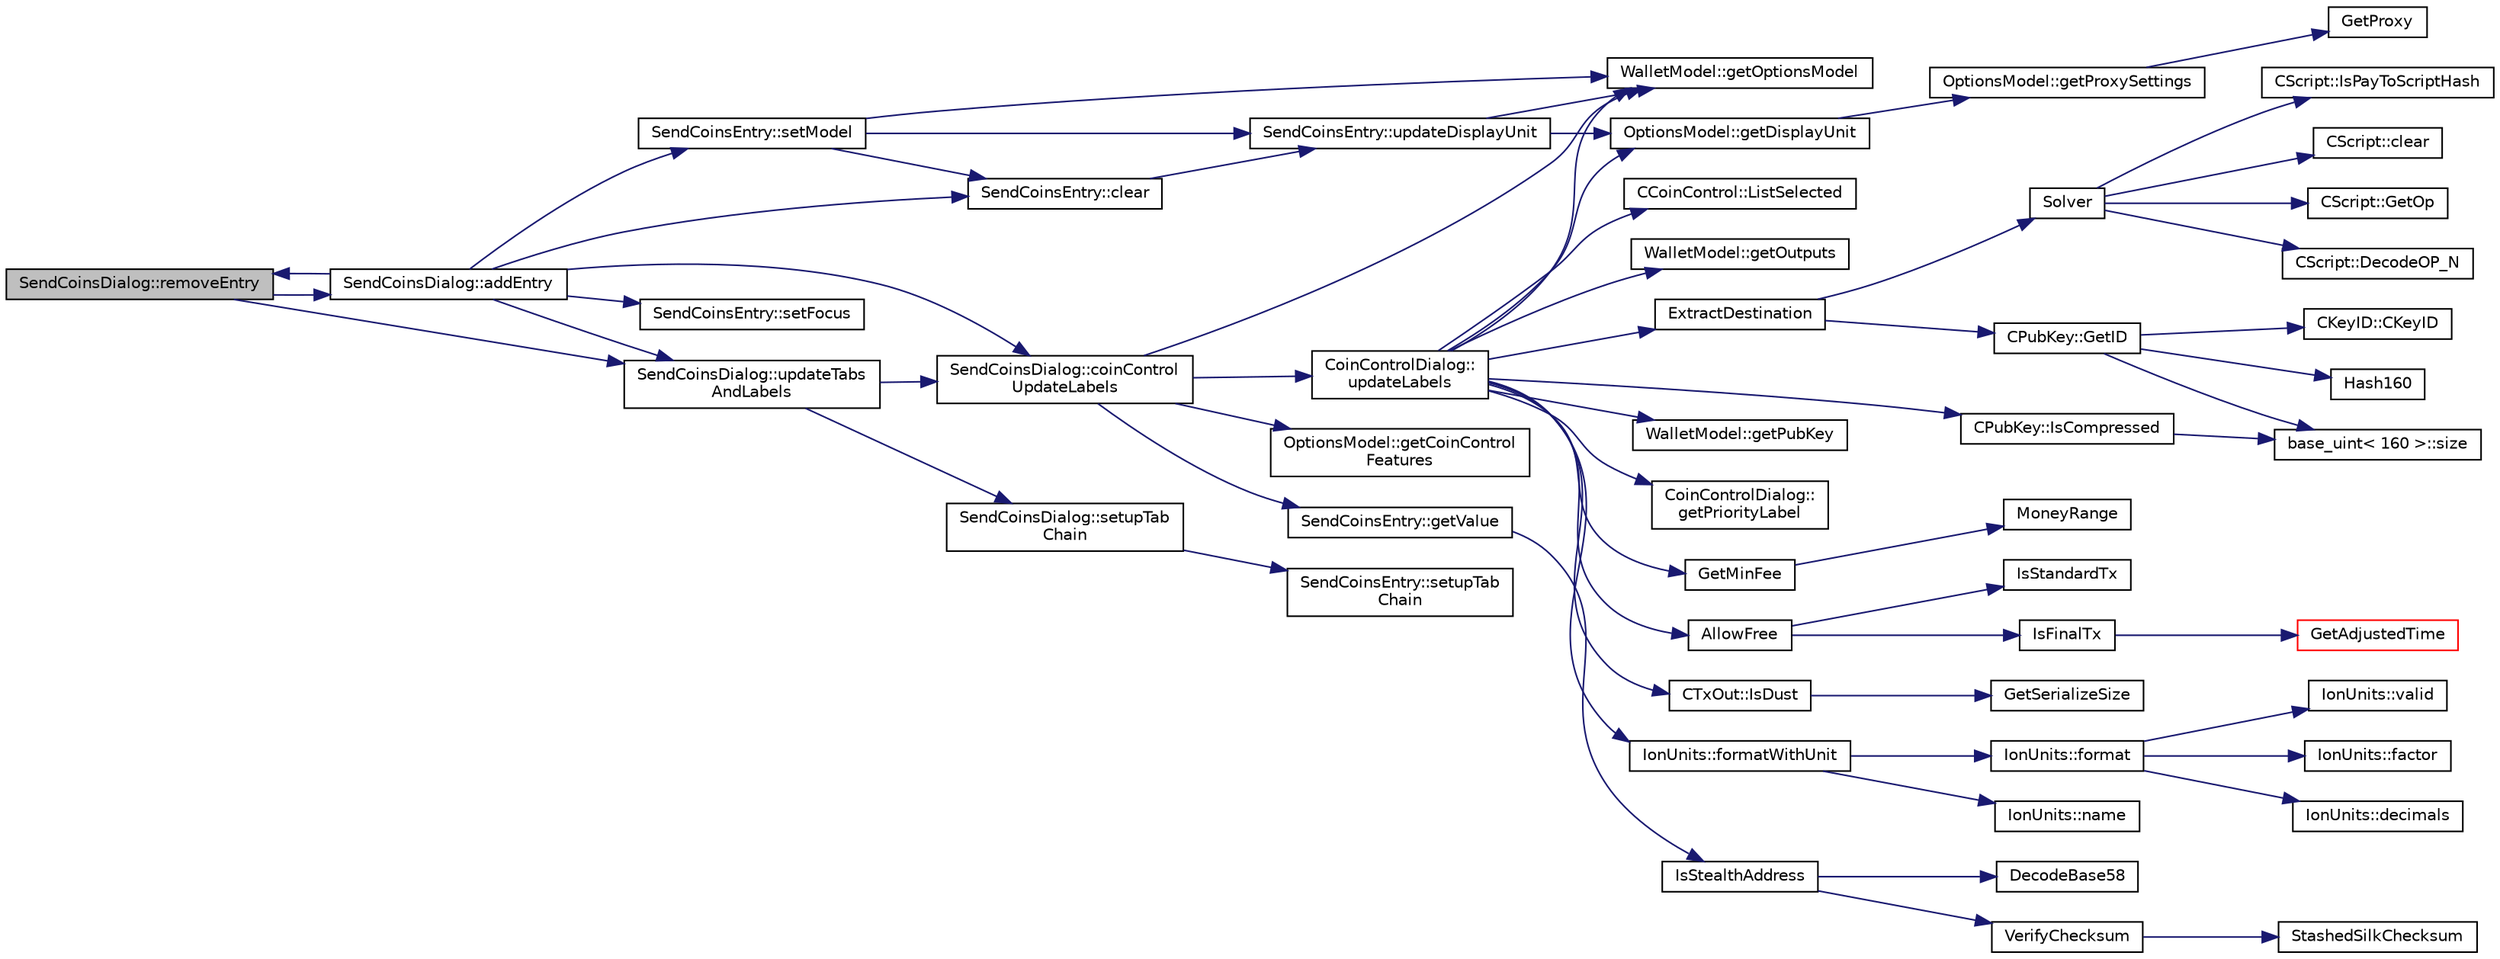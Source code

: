 digraph "SendCoinsDialog::removeEntry"
{
  edge [fontname="Helvetica",fontsize="10",labelfontname="Helvetica",labelfontsize="10"];
  node [fontname="Helvetica",fontsize="10",shape=record];
  rankdir="LR";
  Node1110 [label="SendCoinsDialog::removeEntry",height=0.2,width=0.4,color="black", fillcolor="grey75", style="filled", fontcolor="black"];
  Node1110 -> Node1111 [color="midnightblue",fontsize="10",style="solid",fontname="Helvetica"];
  Node1111 [label="SendCoinsDialog::addEntry",height=0.2,width=0.4,color="black", fillcolor="white", style="filled",URL="$d6/de6/class_send_coins_dialog.html#a3d680a76b967641115c6ff2fa83fb62a"];
  Node1111 -> Node1112 [color="midnightblue",fontsize="10",style="solid",fontname="Helvetica"];
  Node1112 [label="SendCoinsEntry::setModel",height=0.2,width=0.4,color="black", fillcolor="white", style="filled",URL="$d0/dbc/class_send_coins_entry.html#a831f8f9a63acd77b7d66d5393e12310b"];
  Node1112 -> Node1113 [color="midnightblue",fontsize="10",style="solid",fontname="Helvetica"];
  Node1113 [label="WalletModel::getOptionsModel",height=0.2,width=0.4,color="black", fillcolor="white", style="filled",URL="$d4/d27/class_wallet_model.html#a96d53e56b3f8f07537ea2523f7a7d300"];
  Node1112 -> Node1114 [color="midnightblue",fontsize="10",style="solid",fontname="Helvetica"];
  Node1114 [label="SendCoinsEntry::updateDisplayUnit",height=0.2,width=0.4,color="black", fillcolor="white", style="filled",URL="$d0/dbc/class_send_coins_entry.html#a6ff4bd5b370545bcfd6214e866ee33f3"];
  Node1114 -> Node1113 [color="midnightblue",fontsize="10",style="solid",fontname="Helvetica"];
  Node1114 -> Node1115 [color="midnightblue",fontsize="10",style="solid",fontname="Helvetica"];
  Node1115 [label="OptionsModel::getDisplayUnit",height=0.2,width=0.4,color="black", fillcolor="white", style="filled",URL="$da/d1f/class_options_model.html#a3b6e4d4ef42be3aaba315b8cd14f468e"];
  Node1115 -> Node1116 [color="midnightblue",fontsize="10",style="solid",fontname="Helvetica"];
  Node1116 [label="OptionsModel::getProxySettings",height=0.2,width=0.4,color="black", fillcolor="white", style="filled",URL="$da/d1f/class_options_model.html#a0fa582a801df3753c2c50840c40bb350"];
  Node1116 -> Node1117 [color="midnightblue",fontsize="10",style="solid",fontname="Helvetica"];
  Node1117 [label="GetProxy",height=0.2,width=0.4,color="black", fillcolor="white", style="filled",URL="$d0/d0e/netbase_8cpp.html#a4e67b39fc1769663260d791d2f4d049d"];
  Node1112 -> Node1118 [color="midnightblue",fontsize="10",style="solid",fontname="Helvetica"];
  Node1118 [label="SendCoinsEntry::clear",height=0.2,width=0.4,color="black", fillcolor="white", style="filled",URL="$d0/dbc/class_send_coins_entry.html#abff66fcd456c82144e7a2c410f5082ac"];
  Node1118 -> Node1114 [color="midnightblue",fontsize="10",style="solid",fontname="Helvetica"];
  Node1111 -> Node1110 [color="midnightblue",fontsize="10",style="solid",fontname="Helvetica"];
  Node1111 -> Node1119 [color="midnightblue",fontsize="10",style="solid",fontname="Helvetica"];
  Node1119 [label="SendCoinsDialog::coinControl\lUpdateLabels",height=0.2,width=0.4,color="black", fillcolor="white", style="filled",URL="$d6/de6/class_send_coins_dialog.html#ae4f429aabcaf309aa314b90049be2a74"];
  Node1119 -> Node1113 [color="midnightblue",fontsize="10",style="solid",fontname="Helvetica"];
  Node1119 -> Node1120 [color="midnightblue",fontsize="10",style="solid",fontname="Helvetica"];
  Node1120 [label="OptionsModel::getCoinControl\lFeatures",height=0.2,width=0.4,color="black", fillcolor="white", style="filled",URL="$da/d1f/class_options_model.html#ace6c871068f613aee277e37bfdc988c0"];
  Node1119 -> Node1121 [color="midnightblue",fontsize="10",style="solid",fontname="Helvetica"];
  Node1121 [label="SendCoinsEntry::getValue",height=0.2,width=0.4,color="black", fillcolor="white", style="filled",URL="$d0/dbc/class_send_coins_entry.html#af36fb0ed9e2e07079c1a982b31e793c8"];
  Node1121 -> Node1122 [color="midnightblue",fontsize="10",style="solid",fontname="Helvetica"];
  Node1122 [label="IsStealthAddress",height=0.2,width=0.4,color="black", fillcolor="white", style="filled",URL="$db/d2d/stealth_8cpp.html#a26c89afcb720e8b1a9c9dadaee26757b"];
  Node1122 -> Node1123 [color="midnightblue",fontsize="10",style="solid",fontname="Helvetica"];
  Node1123 [label="DecodeBase58",height=0.2,width=0.4,color="black", fillcolor="white", style="filled",URL="$db/d9c/base58_8cpp.html#a0f74d1d6e7e982cad4b0e538acea4538",tooltip="Decode a base58-encoded string (psz) into a byte vector (vchRet). "];
  Node1122 -> Node1124 [color="midnightblue",fontsize="10",style="solid",fontname="Helvetica"];
  Node1124 [label="VerifyChecksum",height=0.2,width=0.4,color="black", fillcolor="white", style="filled",URL="$db/d2d/stealth_8cpp.html#a5ff6f6775db5f747f5088c7ef8264b74"];
  Node1124 -> Node1125 [color="midnightblue",fontsize="10",style="solid",fontname="Helvetica"];
  Node1125 [label="StashedSilkChecksum",height=0.2,width=0.4,color="black", fillcolor="white", style="filled",URL="$db/d2d/stealth_8cpp.html#abb79a3b98a10b85daf3f3ff35c1cbfa8"];
  Node1119 -> Node1126 [color="midnightblue",fontsize="10",style="solid",fontname="Helvetica"];
  Node1126 [label="CoinControlDialog::\lupdateLabels",height=0.2,width=0.4,color="black", fillcolor="white", style="filled",URL="$dd/dfb/class_coin_control_dialog.html#a4fc60e89b097952ff22dc0f9c58c87d9"];
  Node1126 -> Node1127 [color="midnightblue",fontsize="10",style="solid",fontname="Helvetica"];
  Node1127 [label="CCoinControl::ListSelected",height=0.2,width=0.4,color="black", fillcolor="white", style="filled",URL="$dc/d48/class_c_coin_control.html#a176b3a32b5f623fe25b8e61ca561422e"];
  Node1126 -> Node1128 [color="midnightblue",fontsize="10",style="solid",fontname="Helvetica"];
  Node1128 [label="WalletModel::getOutputs",height=0.2,width=0.4,color="black", fillcolor="white", style="filled",URL="$d4/d27/class_wallet_model.html#a5237ea4d9724807a05e2944e5ce6f181"];
  Node1126 -> Node1129 [color="midnightblue",fontsize="10",style="solid",fontname="Helvetica"];
  Node1129 [label="ExtractDestination",height=0.2,width=0.4,color="black", fillcolor="white", style="filled",URL="$dd/d0f/script_8cpp.html#a951f7e601746ae076afdf3169ecca2fc"];
  Node1129 -> Node1130 [color="midnightblue",fontsize="10",style="solid",fontname="Helvetica"];
  Node1130 [label="Solver",height=0.2,width=0.4,color="black", fillcolor="white", style="filled",URL="$dd/d0f/script_8cpp.html#a6ee6be50bff44464e905680c6fcee6dc"];
  Node1130 -> Node1131 [color="midnightblue",fontsize="10",style="solid",fontname="Helvetica"];
  Node1131 [label="CScript::IsPayToScriptHash",height=0.2,width=0.4,color="black", fillcolor="white", style="filled",URL="$d9/d4b/class_c_script.html#a0c3729c606d318923dc06f95d85a0971"];
  Node1130 -> Node1132 [color="midnightblue",fontsize="10",style="solid",fontname="Helvetica"];
  Node1132 [label="CScript::clear",height=0.2,width=0.4,color="black", fillcolor="white", style="filled",URL="$d9/d4b/class_c_script.html#a7b2baf842621f07c4939408acf63377c"];
  Node1130 -> Node1133 [color="midnightblue",fontsize="10",style="solid",fontname="Helvetica"];
  Node1133 [label="CScript::GetOp",height=0.2,width=0.4,color="black", fillcolor="white", style="filled",URL="$d9/d4b/class_c_script.html#a94635ed93d8d244ec3acfa83f9ecfe5f"];
  Node1130 -> Node1134 [color="midnightblue",fontsize="10",style="solid",fontname="Helvetica"];
  Node1134 [label="CScript::DecodeOP_N",height=0.2,width=0.4,color="black", fillcolor="white", style="filled",URL="$d9/d4b/class_c_script.html#a7f975fca06b3e9a17da8ba23c7647e2e"];
  Node1129 -> Node1135 [color="midnightblue",fontsize="10",style="solid",fontname="Helvetica"];
  Node1135 [label="CPubKey::GetID",height=0.2,width=0.4,color="black", fillcolor="white", style="filled",URL="$da/d4e/class_c_pub_key.html#a2675f7e6f72eff68e7a5227289feb021"];
  Node1135 -> Node1136 [color="midnightblue",fontsize="10",style="solid",fontname="Helvetica"];
  Node1136 [label="CKeyID::CKeyID",height=0.2,width=0.4,color="black", fillcolor="white", style="filled",URL="$dd/d88/class_c_key_i_d.html#a01dbd3c37820a2ffe89d106c6a7cf53d"];
  Node1135 -> Node1137 [color="midnightblue",fontsize="10",style="solid",fontname="Helvetica"];
  Node1137 [label="Hash160",height=0.2,width=0.4,color="black", fillcolor="white", style="filled",URL="$db/dfb/hash_8h.html#a4490f70ddae16e9e48460a0416a48a6b"];
  Node1135 -> Node1138 [color="midnightblue",fontsize="10",style="solid",fontname="Helvetica"];
  Node1138 [label="base_uint\< 160 \>::size",height=0.2,width=0.4,color="black", fillcolor="white", style="filled",URL="$da/df7/classbase__uint.html#a1f49b034e686269601ea89b0319b8004"];
  Node1126 -> Node1139 [color="midnightblue",fontsize="10",style="solid",fontname="Helvetica"];
  Node1139 [label="WalletModel::getPubKey",height=0.2,width=0.4,color="black", fillcolor="white", style="filled",URL="$d4/d27/class_wallet_model.html#abe0b4462654768f301d1f758f7907ca2"];
  Node1126 -> Node1140 [color="midnightblue",fontsize="10",style="solid",fontname="Helvetica"];
  Node1140 [label="CPubKey::IsCompressed",height=0.2,width=0.4,color="black", fillcolor="white", style="filled",URL="$da/d4e/class_c_pub_key.html#a25f8b70340ad20ddab0f80ec4cee9396"];
  Node1140 -> Node1138 [color="midnightblue",fontsize="10",style="solid",fontname="Helvetica"];
  Node1126 -> Node1141 [color="midnightblue",fontsize="10",style="solid",fontname="Helvetica"];
  Node1141 [label="CoinControlDialog::\lgetPriorityLabel",height=0.2,width=0.4,color="black", fillcolor="white", style="filled",URL="$dd/dfb/class_coin_control_dialog.html#a7285f91e6d9b510084966f4229146bcd"];
  Node1126 -> Node1142 [color="midnightblue",fontsize="10",style="solid",fontname="Helvetica"];
  Node1142 [label="GetMinFee",height=0.2,width=0.4,color="black", fillcolor="white", style="filled",URL="$df/d0a/main_8cpp.html#a95215e52b78d3270b416dc7b83a306fe"];
  Node1142 -> Node1143 [color="midnightblue",fontsize="10",style="solid",fontname="Helvetica"];
  Node1143 [label="MoneyRange",height=0.2,width=0.4,color="black", fillcolor="white", style="filled",URL="$dd/d2f/amount_8h.html#a12db56a9a1c931941f0943ecbb278aae"];
  Node1126 -> Node1144 [color="midnightblue",fontsize="10",style="solid",fontname="Helvetica"];
  Node1144 [label="AllowFree",height=0.2,width=0.4,color="black", fillcolor="white", style="filled",URL="$d4/dbf/main_8h.html#ae6c67bac023a01f1ae29b7f2f4505bba"];
  Node1144 -> Node1145 [color="midnightblue",fontsize="10",style="solid",fontname="Helvetica"];
  Node1145 [label="IsStandardTx",height=0.2,width=0.4,color="black", fillcolor="white", style="filled",URL="$d4/dbf/main_8h.html#a74832d5d658916e73adb139fd60e2354",tooltip="Check for standard transaction types. "];
  Node1144 -> Node1146 [color="midnightblue",fontsize="10",style="solid",fontname="Helvetica"];
  Node1146 [label="IsFinalTx",height=0.2,width=0.4,color="black", fillcolor="white", style="filled",URL="$d4/dbf/main_8h.html#aa7ca31ac11bff224c6b0ac27fccce7b5"];
  Node1146 -> Node1147 [color="midnightblue",fontsize="10",style="solid",fontname="Helvetica"];
  Node1147 [label="GetAdjustedTime",height=0.2,width=0.4,color="red", fillcolor="white", style="filled",URL="$df/d2d/util_8cpp.html#a09f81b9c7650f898cf3cf305b87547e6"];
  Node1126 -> Node1150 [color="midnightblue",fontsize="10",style="solid",fontname="Helvetica"];
  Node1150 [label="CTxOut::IsDust",height=0.2,width=0.4,color="black", fillcolor="white", style="filled",URL="$d2/db7/class_c_tx_out.html#aea509406c87cc1495fb1b1d832eff063"];
  Node1150 -> Node1151 [color="midnightblue",fontsize="10",style="solid",fontname="Helvetica"];
  Node1151 [label="GetSerializeSize",height=0.2,width=0.4,color="black", fillcolor="white", style="filled",URL="$df/d9d/serialize_8h.html#a48239e478ae730373d1984fe304ca025"];
  Node1126 -> Node1113 [color="midnightblue",fontsize="10",style="solid",fontname="Helvetica"];
  Node1126 -> Node1115 [color="midnightblue",fontsize="10",style="solid",fontname="Helvetica"];
  Node1126 -> Node1152 [color="midnightblue",fontsize="10",style="solid",fontname="Helvetica"];
  Node1152 [label="IonUnits::formatWithUnit",height=0.2,width=0.4,color="black", fillcolor="white", style="filled",URL="$d7/dab/class_ion_units.html#a07052cd4b4b8496b73ffe657432a8624",tooltip="Format as string (with unit) "];
  Node1152 -> Node1153 [color="midnightblue",fontsize="10",style="solid",fontname="Helvetica"];
  Node1153 [label="IonUnits::format",height=0.2,width=0.4,color="black", fillcolor="white", style="filled",URL="$d7/dab/class_ion_units.html#a7cf8cdbd0a24c418ae91b511fac5bee4",tooltip="Format as string. "];
  Node1153 -> Node1154 [color="midnightblue",fontsize="10",style="solid",fontname="Helvetica"];
  Node1154 [label="IonUnits::valid",height=0.2,width=0.4,color="black", fillcolor="white", style="filled",URL="$d7/dab/class_ion_units.html#a23c5b1306ed473dbb2375a6675a2ce13",tooltip="Is unit ID valid? "];
  Node1153 -> Node1155 [color="midnightblue",fontsize="10",style="solid",fontname="Helvetica"];
  Node1155 [label="IonUnits::factor",height=0.2,width=0.4,color="black", fillcolor="white", style="filled",URL="$d7/dab/class_ion_units.html#a210814a200496caf63083ed4abd1bd24",tooltip="Number of Satoshis (1e-8) per unit. "];
  Node1153 -> Node1156 [color="midnightblue",fontsize="10",style="solid",fontname="Helvetica"];
  Node1156 [label="IonUnits::decimals",height=0.2,width=0.4,color="black", fillcolor="white", style="filled",URL="$d7/dab/class_ion_units.html#a5e9c7a5b666b858c171760273c51c9d7",tooltip="Number of decimals left. "];
  Node1152 -> Node1157 [color="midnightblue",fontsize="10",style="solid",fontname="Helvetica"];
  Node1157 [label="IonUnits::name",height=0.2,width=0.4,color="black", fillcolor="white", style="filled",URL="$d7/dab/class_ion_units.html#a5bb4881389b09aeeb0bc235e87e0a42f",tooltip="Short name. "];
  Node1111 -> Node1158 [color="midnightblue",fontsize="10",style="solid",fontname="Helvetica"];
  Node1158 [label="SendCoinsDialog::updateTabs\lAndLabels",height=0.2,width=0.4,color="black", fillcolor="white", style="filled",URL="$d6/de6/class_send_coins_dialog.html#a3b834c739f7d02d8086a2bf58525c5f0"];
  Node1158 -> Node1159 [color="midnightblue",fontsize="10",style="solid",fontname="Helvetica"];
  Node1159 [label="SendCoinsDialog::setupTab\lChain",height=0.2,width=0.4,color="black", fillcolor="white", style="filled",URL="$d6/de6/class_send_coins_dialog.html#a689658987f2af0896f25bf37bb945d91",tooltip="Set up the tab chain manually, as Qt messes up the tab chain by default in some cases (issue https://..."];
  Node1159 -> Node1160 [color="midnightblue",fontsize="10",style="solid",fontname="Helvetica"];
  Node1160 [label="SendCoinsEntry::setupTab\lChain",height=0.2,width=0.4,color="black", fillcolor="white", style="filled",URL="$d0/dbc/class_send_coins_entry.html#aa431a0bf53174b3a012fe224e472bc13",tooltip="Set up the tab chain manually, as Qt messes up the tab chain by default in some cases (issue https://..."];
  Node1158 -> Node1119 [color="midnightblue",fontsize="10",style="solid",fontname="Helvetica"];
  Node1111 -> Node1118 [color="midnightblue",fontsize="10",style="solid",fontname="Helvetica"];
  Node1111 -> Node1161 [color="midnightblue",fontsize="10",style="solid",fontname="Helvetica"];
  Node1161 [label="SendCoinsEntry::setFocus",height=0.2,width=0.4,color="black", fillcolor="white", style="filled",URL="$d0/dbc/class_send_coins_entry.html#a0dcb8720f234165b37f8b45b035320cc"];
  Node1110 -> Node1158 [color="midnightblue",fontsize="10",style="solid",fontname="Helvetica"];
}
